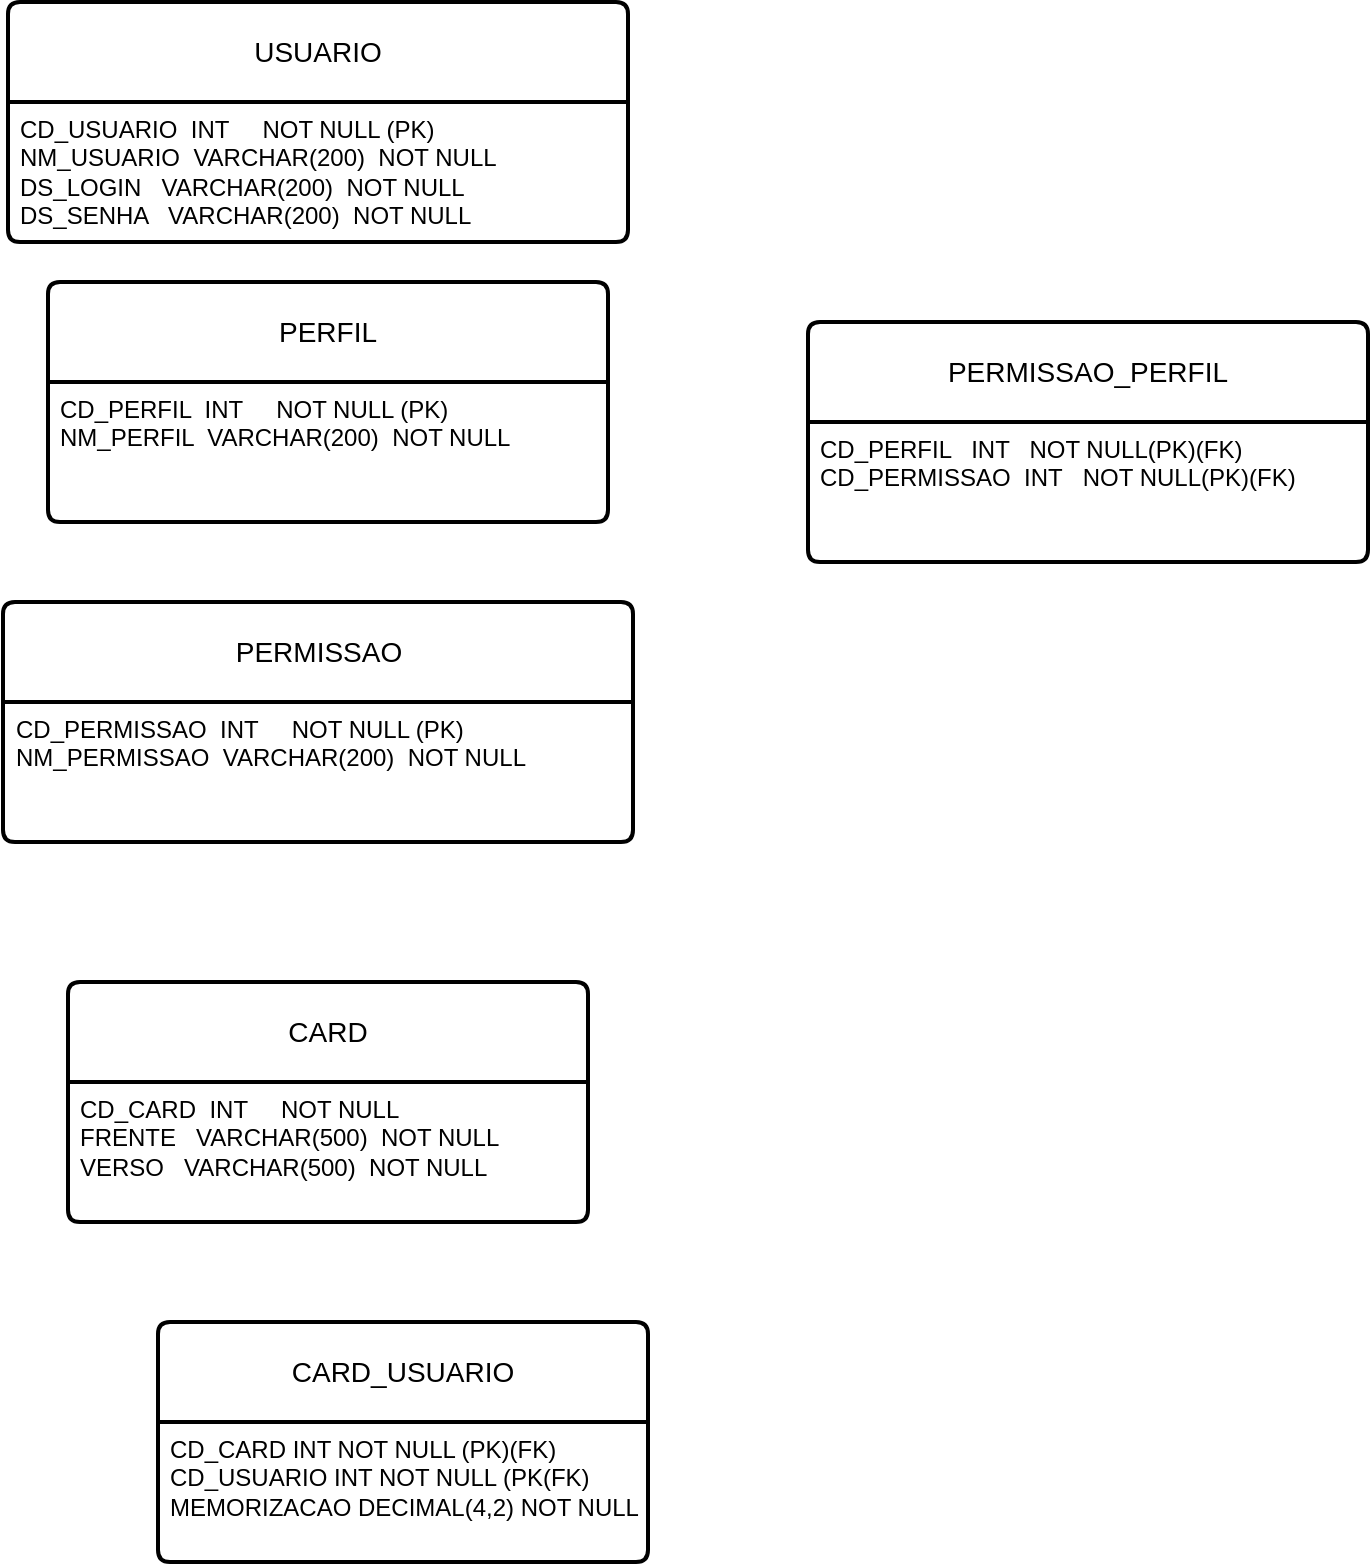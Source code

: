 <mxfile version="21.1.2" type="github">
  <diagram name="Página-1" id="bE6Fvo_1s6O2spGPyKQI">
    <mxGraphModel dx="1260" dy="663" grid="1" gridSize="10" guides="1" tooltips="1" connect="1" arrows="1" fold="1" page="1" pageScale="1" pageWidth="827" pageHeight="1169" math="0" shadow="0">
      <root>
        <mxCell id="0" />
        <mxCell id="1" parent="0" />
        <mxCell id="poc0Timh10X9BufrGROn-1" value="USUARIO" style="swimlane;childLayout=stackLayout;horizontal=1;startSize=50;horizontalStack=0;rounded=1;fontSize=14;fontStyle=0;strokeWidth=2;resizeParent=0;resizeLast=1;shadow=0;dashed=0;align=center;arcSize=4;whiteSpace=wrap;html=1;" vertex="1" parent="1">
          <mxGeometry x="140" y="180" width="310" height="120" as="geometry" />
        </mxCell>
        <mxCell id="poc0Timh10X9BufrGROn-2" value="CD_USUARIO &lt;span style=&quot;white-space: pre;&quot;&gt;	&lt;/span&gt;INT &lt;span style=&quot;white-space: pre;&quot;&gt;	&lt;/span&gt;&lt;span style=&quot;white-space: pre;&quot;&gt;	&lt;/span&gt;&lt;span style=&quot;white-space: pre;&quot;&gt;	&lt;/span&gt;&lt;span style=&quot;white-space: pre;&quot;&gt;	&lt;/span&gt;NOT NULL (PK)&lt;br&gt;NM_USUARIO &lt;span style=&quot;white-space: pre;&quot;&gt;	&lt;/span&gt;VARCHAR(200) &lt;span style=&quot;white-space: pre;&quot;&gt;	&lt;/span&gt;NOT NULL&lt;br&gt;DS_LOGIN &lt;span style=&quot;white-space: pre;&quot;&gt;	&lt;/span&gt;&lt;span style=&quot;white-space: pre;&quot;&gt;	&lt;/span&gt;VARCHAR(200) &lt;span style=&quot;white-space: pre;&quot;&gt;	&lt;/span&gt;NOT NULL&lt;br&gt;DS_SENHA &lt;span style=&quot;white-space: pre;&quot;&gt;	&lt;span style=&quot;white-space: pre;&quot;&gt;	&lt;/span&gt;&lt;/span&gt;VARCHAR(200) &lt;span style=&quot;white-space: pre;&quot;&gt;	&lt;/span&gt;NOT NULL" style="align=left;strokeColor=none;fillColor=none;spacingLeft=4;fontSize=12;verticalAlign=top;resizable=0;rotatable=0;part=1;html=1;" vertex="1" parent="poc0Timh10X9BufrGROn-1">
          <mxGeometry y="50" width="310" height="70" as="geometry" />
        </mxCell>
        <mxCell id="poc0Timh10X9BufrGROn-3" value="PERFIL" style="swimlane;childLayout=stackLayout;horizontal=1;startSize=50;horizontalStack=0;rounded=1;fontSize=14;fontStyle=0;strokeWidth=2;resizeParent=0;resizeLast=1;shadow=0;dashed=0;align=center;arcSize=4;whiteSpace=wrap;html=1;" vertex="1" parent="1">
          <mxGeometry x="160" y="320" width="280" height="120" as="geometry" />
        </mxCell>
        <mxCell id="poc0Timh10X9BufrGROn-4" value="CD_PERFIL &lt;span style=&quot;white-space: pre;&quot;&gt;	&lt;/span&gt;INT &lt;span style=&quot;white-space: pre;&quot;&gt;	&lt;/span&gt;&lt;span style=&quot;white-space: pre;&quot;&gt;	&lt;/span&gt;&lt;span style=&quot;white-space: pre;&quot;&gt;	&lt;/span&gt;&lt;span style=&quot;white-space: pre;&quot;&gt;	&lt;/span&gt;NOT NULL (PK)&lt;br&gt;NM_PERFIL &lt;span style=&quot;white-space: pre;&quot;&gt;	&lt;/span&gt;VARCHAR(200) &lt;span style=&quot;white-space: pre;&quot;&gt;	&lt;/span&gt;NOT NULL" style="align=left;strokeColor=none;fillColor=none;spacingLeft=4;fontSize=12;verticalAlign=top;resizable=0;rotatable=0;part=1;html=1;" vertex="1" parent="poc0Timh10X9BufrGROn-3">
          <mxGeometry y="50" width="280" height="70" as="geometry" />
        </mxCell>
        <mxCell id="poc0Timh10X9BufrGROn-5" value="PERMISSAO" style="swimlane;childLayout=stackLayout;horizontal=1;startSize=50;horizontalStack=0;rounded=1;fontSize=14;fontStyle=0;strokeWidth=2;resizeParent=0;resizeLast=1;shadow=0;dashed=0;align=center;arcSize=4;whiteSpace=wrap;html=1;" vertex="1" parent="1">
          <mxGeometry x="137.5" y="480" width="315" height="120" as="geometry" />
        </mxCell>
        <mxCell id="poc0Timh10X9BufrGROn-6" value="CD_PERMISSAO &lt;span style=&quot;white-space: pre;&quot;&gt;	&lt;/span&gt;INT &lt;span style=&quot;white-space: pre;&quot;&gt;	&lt;/span&gt;&lt;span style=&quot;white-space: pre;&quot;&gt;	&lt;/span&gt;&lt;span style=&quot;white-space: pre;&quot;&gt;	&lt;/span&gt;&lt;span style=&quot;white-space: pre;&quot;&gt;	&lt;/span&gt;NOT NULL (PK)&lt;br&gt;NM_PERMISSAO &lt;span style=&quot;white-space: pre;&quot;&gt;	&lt;/span&gt;VARCHAR(200) &lt;span style=&quot;white-space: pre;&quot;&gt;	&lt;/span&gt;NOT NULL" style="align=left;strokeColor=none;fillColor=none;spacingLeft=4;fontSize=12;verticalAlign=top;resizable=0;rotatable=0;part=1;html=1;" vertex="1" parent="poc0Timh10X9BufrGROn-5">
          <mxGeometry y="50" width="315" height="70" as="geometry" />
        </mxCell>
        <mxCell id="poc0Timh10X9BufrGROn-7" value="PERMISSAO_PERFIL" style="swimlane;childLayout=stackLayout;horizontal=1;startSize=50;horizontalStack=0;rounded=1;fontSize=14;fontStyle=0;strokeWidth=2;resizeParent=0;resizeLast=1;shadow=0;dashed=0;align=center;arcSize=4;whiteSpace=wrap;html=1;" vertex="1" parent="1">
          <mxGeometry x="540" y="340" width="280" height="120" as="geometry" />
        </mxCell>
        <mxCell id="poc0Timh10X9BufrGROn-8" value="CD_PERFIL &lt;span style=&quot;white-space: pre;&quot;&gt;	&lt;/span&gt;&lt;span style=&quot;white-space: pre;&quot;&gt;	&lt;/span&gt;INT &lt;span style=&quot;white-space: pre;&quot;&gt;	&lt;/span&gt;&lt;span style=&quot;white-space: pre;&quot;&gt;	&lt;/span&gt;NOT NULL(PK)(FK)&lt;br&gt;CD_PERMISSAO &lt;span style=&quot;white-space: pre;&quot;&gt;	&lt;/span&gt;INT&amp;nbsp; &lt;span style=&quot;white-space: pre;&quot;&gt;	&lt;/span&gt;NOT NULL(PK)(FK)" style="align=left;strokeColor=none;fillColor=none;spacingLeft=4;fontSize=12;verticalAlign=top;resizable=0;rotatable=0;part=1;html=1;" vertex="1" parent="poc0Timh10X9BufrGROn-7">
          <mxGeometry y="50" width="280" height="70" as="geometry" />
        </mxCell>
        <mxCell id="poc0Timh10X9BufrGROn-9" value="CARD" style="swimlane;childLayout=stackLayout;horizontal=1;startSize=50;horizontalStack=0;rounded=1;fontSize=14;fontStyle=0;strokeWidth=2;resizeParent=0;resizeLast=1;shadow=0;dashed=0;align=center;arcSize=4;whiteSpace=wrap;html=1;" vertex="1" parent="1">
          <mxGeometry x="170" y="670" width="260" height="120" as="geometry" />
        </mxCell>
        <mxCell id="poc0Timh10X9BufrGROn-10" value="CD_CARD &lt;span style=&quot;white-space: pre;&quot;&gt;	&lt;/span&gt;INT &lt;span style=&quot;white-space: pre;&quot;&gt;	&lt;/span&gt;&lt;span style=&quot;white-space: pre;&quot;&gt;	&lt;/span&gt;&lt;span style=&quot;white-space: pre;&quot;&gt;	&lt;/span&gt;&lt;span style=&quot;white-space: pre;&quot;&gt;	&lt;/span&gt;NOT NULL&lt;br&gt;FRENTE &lt;span style=&quot;white-space: pre;&quot;&gt;	&lt;/span&gt;&lt;span style=&quot;white-space: pre;&quot;&gt;	&lt;/span&gt;VARCHAR(500) &lt;span style=&quot;white-space: pre;&quot;&gt;	&lt;/span&gt;NOT NULL&lt;br&gt;VERSO &lt;span style=&quot;white-space: pre;&quot;&gt;	&lt;/span&gt;&lt;span style=&quot;white-space: pre;&quot;&gt;	&lt;/span&gt;VARCHAR(500) &lt;span style=&quot;white-space: pre;&quot;&gt;	&lt;/span&gt;NOT NULL" style="align=left;strokeColor=none;fillColor=none;spacingLeft=4;fontSize=12;verticalAlign=top;resizable=0;rotatable=0;part=1;html=1;" vertex="1" parent="poc0Timh10X9BufrGROn-9">
          <mxGeometry y="50" width="260" height="70" as="geometry" />
        </mxCell>
        <mxCell id="poc0Timh10X9BufrGROn-11" value="CARD_USUARIO" style="swimlane;childLayout=stackLayout;horizontal=1;startSize=50;horizontalStack=0;rounded=1;fontSize=14;fontStyle=0;strokeWidth=2;resizeParent=0;resizeLast=1;shadow=0;dashed=0;align=center;arcSize=4;whiteSpace=wrap;html=1;" vertex="1" parent="1">
          <mxGeometry x="215" y="840" width="245" height="120" as="geometry" />
        </mxCell>
        <mxCell id="poc0Timh10X9BufrGROn-12" value="CD_CARD INT NOT NULL (PK)(FK)&lt;br&gt;CD_USUARIO INT NOT NULL (PK(FK)&lt;br&gt;MEMORIZACAO DECIMAL(4,2) NOT NULL" style="align=left;strokeColor=none;fillColor=none;spacingLeft=4;fontSize=12;verticalAlign=top;resizable=0;rotatable=0;part=1;html=1;" vertex="1" parent="poc0Timh10X9BufrGROn-11">
          <mxGeometry y="50" width="245" height="70" as="geometry" />
        </mxCell>
      </root>
    </mxGraphModel>
  </diagram>
</mxfile>

